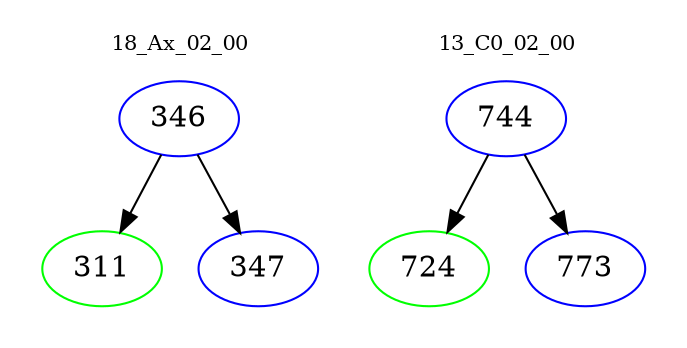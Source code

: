 digraph{
subgraph cluster_0 {
color = white
label = "18_Ax_02_00";
fontsize=10;
T0_346 [label="346", color="blue"]
T0_346 -> T0_311 [color="black"]
T0_311 [label="311", color="green"]
T0_346 -> T0_347 [color="black"]
T0_347 [label="347", color="blue"]
}
subgraph cluster_1 {
color = white
label = "13_C0_02_00";
fontsize=10;
T1_744 [label="744", color="blue"]
T1_744 -> T1_724 [color="black"]
T1_724 [label="724", color="green"]
T1_744 -> T1_773 [color="black"]
T1_773 [label="773", color="blue"]
}
}

